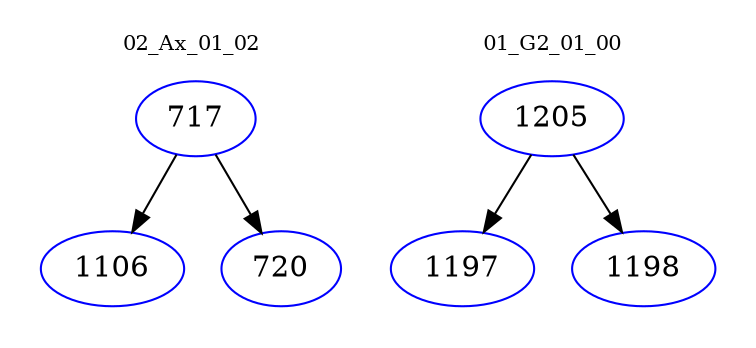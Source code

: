 digraph{
subgraph cluster_0 {
color = white
label = "02_Ax_01_02";
fontsize=10;
T0_717 [label="717", color="blue"]
T0_717 -> T0_1106 [color="black"]
T0_1106 [label="1106", color="blue"]
T0_717 -> T0_720 [color="black"]
T0_720 [label="720", color="blue"]
}
subgraph cluster_1 {
color = white
label = "01_G2_01_00";
fontsize=10;
T1_1205 [label="1205", color="blue"]
T1_1205 -> T1_1197 [color="black"]
T1_1197 [label="1197", color="blue"]
T1_1205 -> T1_1198 [color="black"]
T1_1198 [label="1198", color="blue"]
}
}
